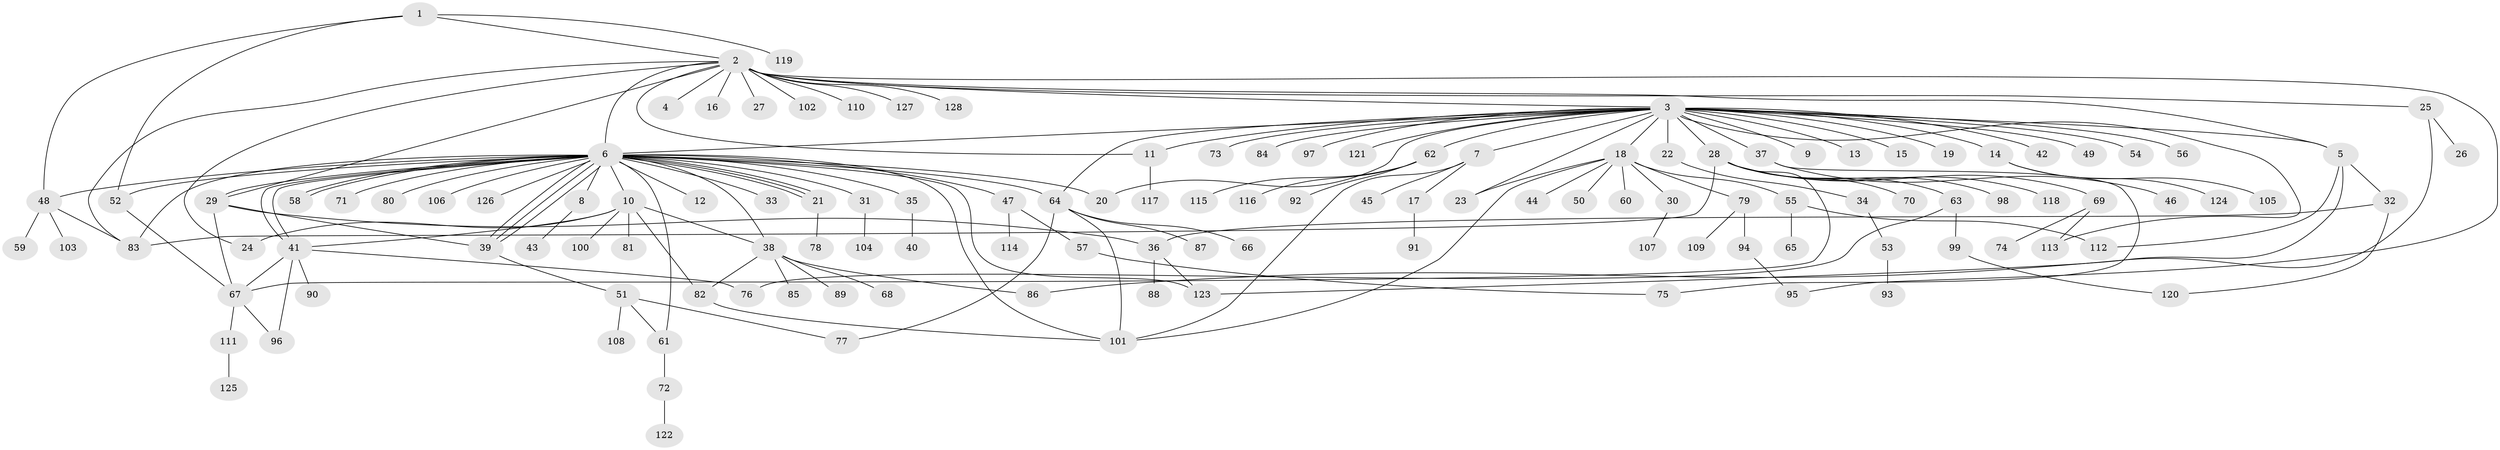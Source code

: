 // Generated by graph-tools (version 1.1) at 2025/14/03/09/25 04:14:46]
// undirected, 128 vertices, 170 edges
graph export_dot {
graph [start="1"]
  node [color=gray90,style=filled];
  1;
  2;
  3;
  4;
  5;
  6;
  7;
  8;
  9;
  10;
  11;
  12;
  13;
  14;
  15;
  16;
  17;
  18;
  19;
  20;
  21;
  22;
  23;
  24;
  25;
  26;
  27;
  28;
  29;
  30;
  31;
  32;
  33;
  34;
  35;
  36;
  37;
  38;
  39;
  40;
  41;
  42;
  43;
  44;
  45;
  46;
  47;
  48;
  49;
  50;
  51;
  52;
  53;
  54;
  55;
  56;
  57;
  58;
  59;
  60;
  61;
  62;
  63;
  64;
  65;
  66;
  67;
  68;
  69;
  70;
  71;
  72;
  73;
  74;
  75;
  76;
  77;
  78;
  79;
  80;
  81;
  82;
  83;
  84;
  85;
  86;
  87;
  88;
  89;
  90;
  91;
  92;
  93;
  94;
  95;
  96;
  97;
  98;
  99;
  100;
  101;
  102;
  103;
  104;
  105;
  106;
  107;
  108;
  109;
  110;
  111;
  112;
  113;
  114;
  115;
  116;
  117;
  118;
  119;
  120;
  121;
  122;
  123;
  124;
  125;
  126;
  127;
  128;
  1 -- 2;
  1 -- 48;
  1 -- 52;
  1 -- 119;
  2 -- 3;
  2 -- 4;
  2 -- 5;
  2 -- 6;
  2 -- 11;
  2 -- 16;
  2 -- 24;
  2 -- 25;
  2 -- 27;
  2 -- 29;
  2 -- 83;
  2 -- 95;
  2 -- 102;
  2 -- 110;
  2 -- 127;
  2 -- 128;
  3 -- 5;
  3 -- 6;
  3 -- 7;
  3 -- 9;
  3 -- 11;
  3 -- 13;
  3 -- 14;
  3 -- 15;
  3 -- 18;
  3 -- 19;
  3 -- 20;
  3 -- 22;
  3 -- 23;
  3 -- 28;
  3 -- 37;
  3 -- 42;
  3 -- 49;
  3 -- 54;
  3 -- 56;
  3 -- 62;
  3 -- 64;
  3 -- 73;
  3 -- 84;
  3 -- 97;
  3 -- 113;
  3 -- 121;
  5 -- 32;
  5 -- 112;
  5 -- 123;
  6 -- 8;
  6 -- 10;
  6 -- 12;
  6 -- 20;
  6 -- 21;
  6 -- 21;
  6 -- 21;
  6 -- 29;
  6 -- 31;
  6 -- 33;
  6 -- 35;
  6 -- 38;
  6 -- 39;
  6 -- 39;
  6 -- 39;
  6 -- 41;
  6 -- 41;
  6 -- 47;
  6 -- 48;
  6 -- 52;
  6 -- 58;
  6 -- 58;
  6 -- 61;
  6 -- 64;
  6 -- 71;
  6 -- 80;
  6 -- 83;
  6 -- 101;
  6 -- 106;
  6 -- 123;
  6 -- 126;
  7 -- 17;
  7 -- 45;
  7 -- 101;
  8 -- 43;
  10 -- 24;
  10 -- 38;
  10 -- 41;
  10 -- 81;
  10 -- 82;
  10 -- 100;
  11 -- 117;
  14 -- 105;
  14 -- 124;
  17 -- 91;
  18 -- 23;
  18 -- 30;
  18 -- 44;
  18 -- 50;
  18 -- 55;
  18 -- 60;
  18 -- 79;
  18 -- 101;
  21 -- 78;
  22 -- 34;
  25 -- 26;
  25 -- 86;
  28 -- 63;
  28 -- 67;
  28 -- 69;
  28 -- 70;
  28 -- 83;
  28 -- 98;
  28 -- 118;
  29 -- 36;
  29 -- 39;
  29 -- 67;
  30 -- 107;
  31 -- 104;
  32 -- 36;
  32 -- 120;
  34 -- 53;
  35 -- 40;
  36 -- 88;
  36 -- 123;
  37 -- 46;
  37 -- 75;
  38 -- 68;
  38 -- 82;
  38 -- 85;
  38 -- 86;
  38 -- 89;
  39 -- 51;
  41 -- 67;
  41 -- 76;
  41 -- 90;
  41 -- 96;
  47 -- 57;
  47 -- 114;
  48 -- 59;
  48 -- 83;
  48 -- 103;
  51 -- 61;
  51 -- 77;
  51 -- 108;
  52 -- 67;
  53 -- 93;
  55 -- 65;
  55 -- 112;
  57 -- 75;
  61 -- 72;
  62 -- 92;
  62 -- 115;
  62 -- 116;
  63 -- 76;
  63 -- 99;
  64 -- 66;
  64 -- 77;
  64 -- 87;
  64 -- 101;
  67 -- 96;
  67 -- 111;
  69 -- 74;
  69 -- 113;
  72 -- 122;
  79 -- 94;
  79 -- 109;
  82 -- 101;
  94 -- 95;
  99 -- 120;
  111 -- 125;
}
